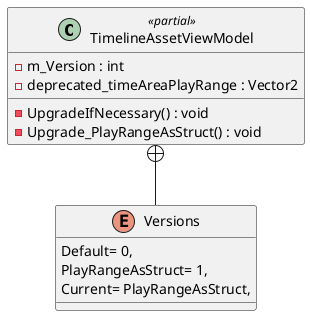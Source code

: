 @startuml
class TimelineAssetViewModel <<partial>> {
    - m_Version : int
    - deprecated_timeAreaPlayRange : Vector2
    - UpgradeIfNecessary() : void
    - Upgrade_PlayRangeAsStruct() : void
}
enum Versions {
    Default= 0,
    PlayRangeAsStruct= 1,
    Current= PlayRangeAsStruct,
}
TimelineAssetViewModel +-- Versions
@enduml
